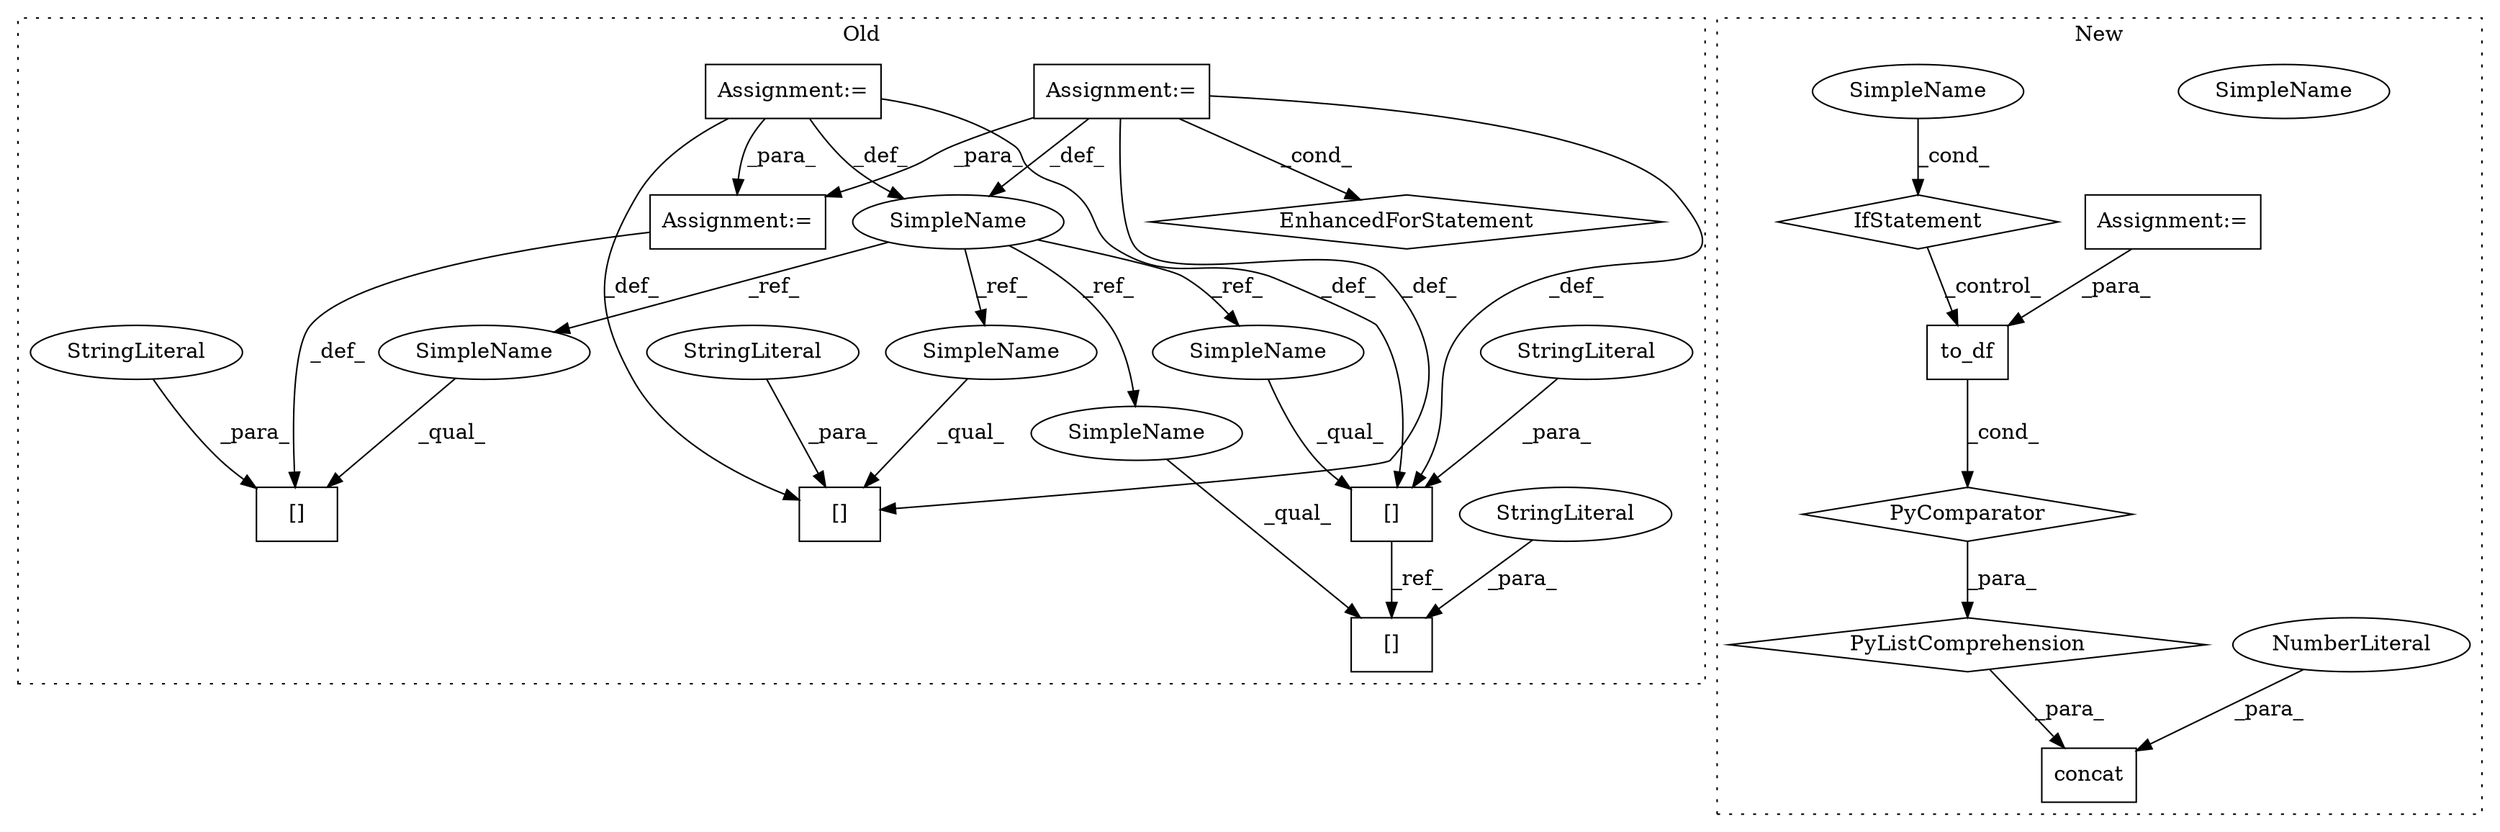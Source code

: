 digraph G {
subgraph cluster0 {
1 [label="EnhancedForStatement" a="70" s="6519,6591" l="57,2" shape="diamond"];
3 [label="Assignment:=" a="7" s="6519,6591" l="57,2" shape="box"];
5 [label="[]" a="2" s="6867,6884" l="5,1" shape="box"];
9 [label="StringLiteral" a="45" s="6872" l="12" shape="ellipse"];
10 [label="[]" a="2" s="7036,7047" l="5,1" shape="box"];
11 [label="SimpleName" a="42" s="6753" l="4" shape="ellipse"];
12 [label="[]" a="2" s="6942,6953" l="5,1" shape="box"];
13 [label="StringLiteral" a="45" s="6947" l="6" shape="ellipse"];
14 [label="[]" a="2" s="6974,6985" l="5,1" shape="box"];
15 [label="StringLiteral" a="45" s="6979" l="6" shape="ellipse"];
16 [label="StringLiteral" a="45" s="7041" l="6" shape="ellipse"];
19 [label="Assignment:=" a="7" s="7048" l="1" shape="box"];
21 [label="Assignment:=" a="7" s="6492" l="1" shape="box"];
23 [label="SimpleName" a="42" s="6974" l="4" shape="ellipse"];
24 [label="SimpleName" a="42" s="7036" l="4" shape="ellipse"];
25 [label="SimpleName" a="42" s="6867" l="4" shape="ellipse"];
26 [label="SimpleName" a="42" s="6942" l="4" shape="ellipse"];
label = "Old";
style="dotted";
}
subgraph cluster1 {
2 [label="to_df" a="32" s="6458,6524" l="6,1" shape="box"];
4 [label="IfStatement" a="25" s="6602" l="23" shape="diamond"];
6 [label="SimpleName" a="42" s="6620" l="5" shape="ellipse"];
7 [label="concat" a="32" s="6434,6629" l="20,1" shape="box"];
8 [label="NumberLiteral" a="34" s="6628" l="1" shape="ellipse"];
17 [label="PyListComprehension" a="109" s="6454" l="179" shape="diamond"];
18 [label="PyComparator" a="113" s="6602" l="23" shape="diamond"];
20 [label="Assignment:=" a="7" s="6602" l="23" shape="box"];
22 [label="SimpleName" a="42" s="6620" l="5" shape="ellipse"];
label = "New";
style="dotted";
}
2 -> 18 [label="_cond_"];
3 -> 11 [label="_def_"];
3 -> 1 [label="_cond_"];
3 -> 12 [label="_def_"];
3 -> 19 [label="_para_"];
3 -> 5 [label="_def_"];
4 -> 2 [label="_control_"];
5 -> 14 [label="_ref_"];
8 -> 7 [label="_para_"];
9 -> 5 [label="_para_"];
11 -> 25 [label="_ref_"];
11 -> 26 [label="_ref_"];
11 -> 24 [label="_ref_"];
11 -> 23 [label="_ref_"];
13 -> 12 [label="_para_"];
15 -> 14 [label="_para_"];
16 -> 10 [label="_para_"];
17 -> 7 [label="_para_"];
18 -> 17 [label="_para_"];
19 -> 10 [label="_def_"];
20 -> 2 [label="_para_"];
21 -> 5 [label="_def_"];
21 -> 12 [label="_def_"];
21 -> 11 [label="_def_"];
21 -> 19 [label="_para_"];
22 -> 4 [label="_cond_"];
23 -> 14 [label="_qual_"];
24 -> 10 [label="_qual_"];
25 -> 5 [label="_qual_"];
26 -> 12 [label="_qual_"];
}